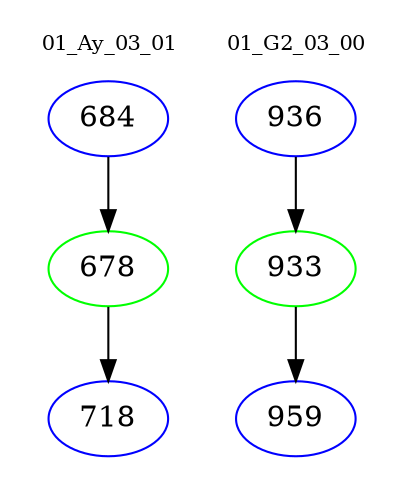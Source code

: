 digraph{
subgraph cluster_0 {
color = white
label = "01_Ay_03_01";
fontsize=10;
T0_684 [label="684", color="blue"]
T0_684 -> T0_678 [color="black"]
T0_678 [label="678", color="green"]
T0_678 -> T0_718 [color="black"]
T0_718 [label="718", color="blue"]
}
subgraph cluster_1 {
color = white
label = "01_G2_03_00";
fontsize=10;
T1_936 [label="936", color="blue"]
T1_936 -> T1_933 [color="black"]
T1_933 [label="933", color="green"]
T1_933 -> T1_959 [color="black"]
T1_959 [label="959", color="blue"]
}
}
